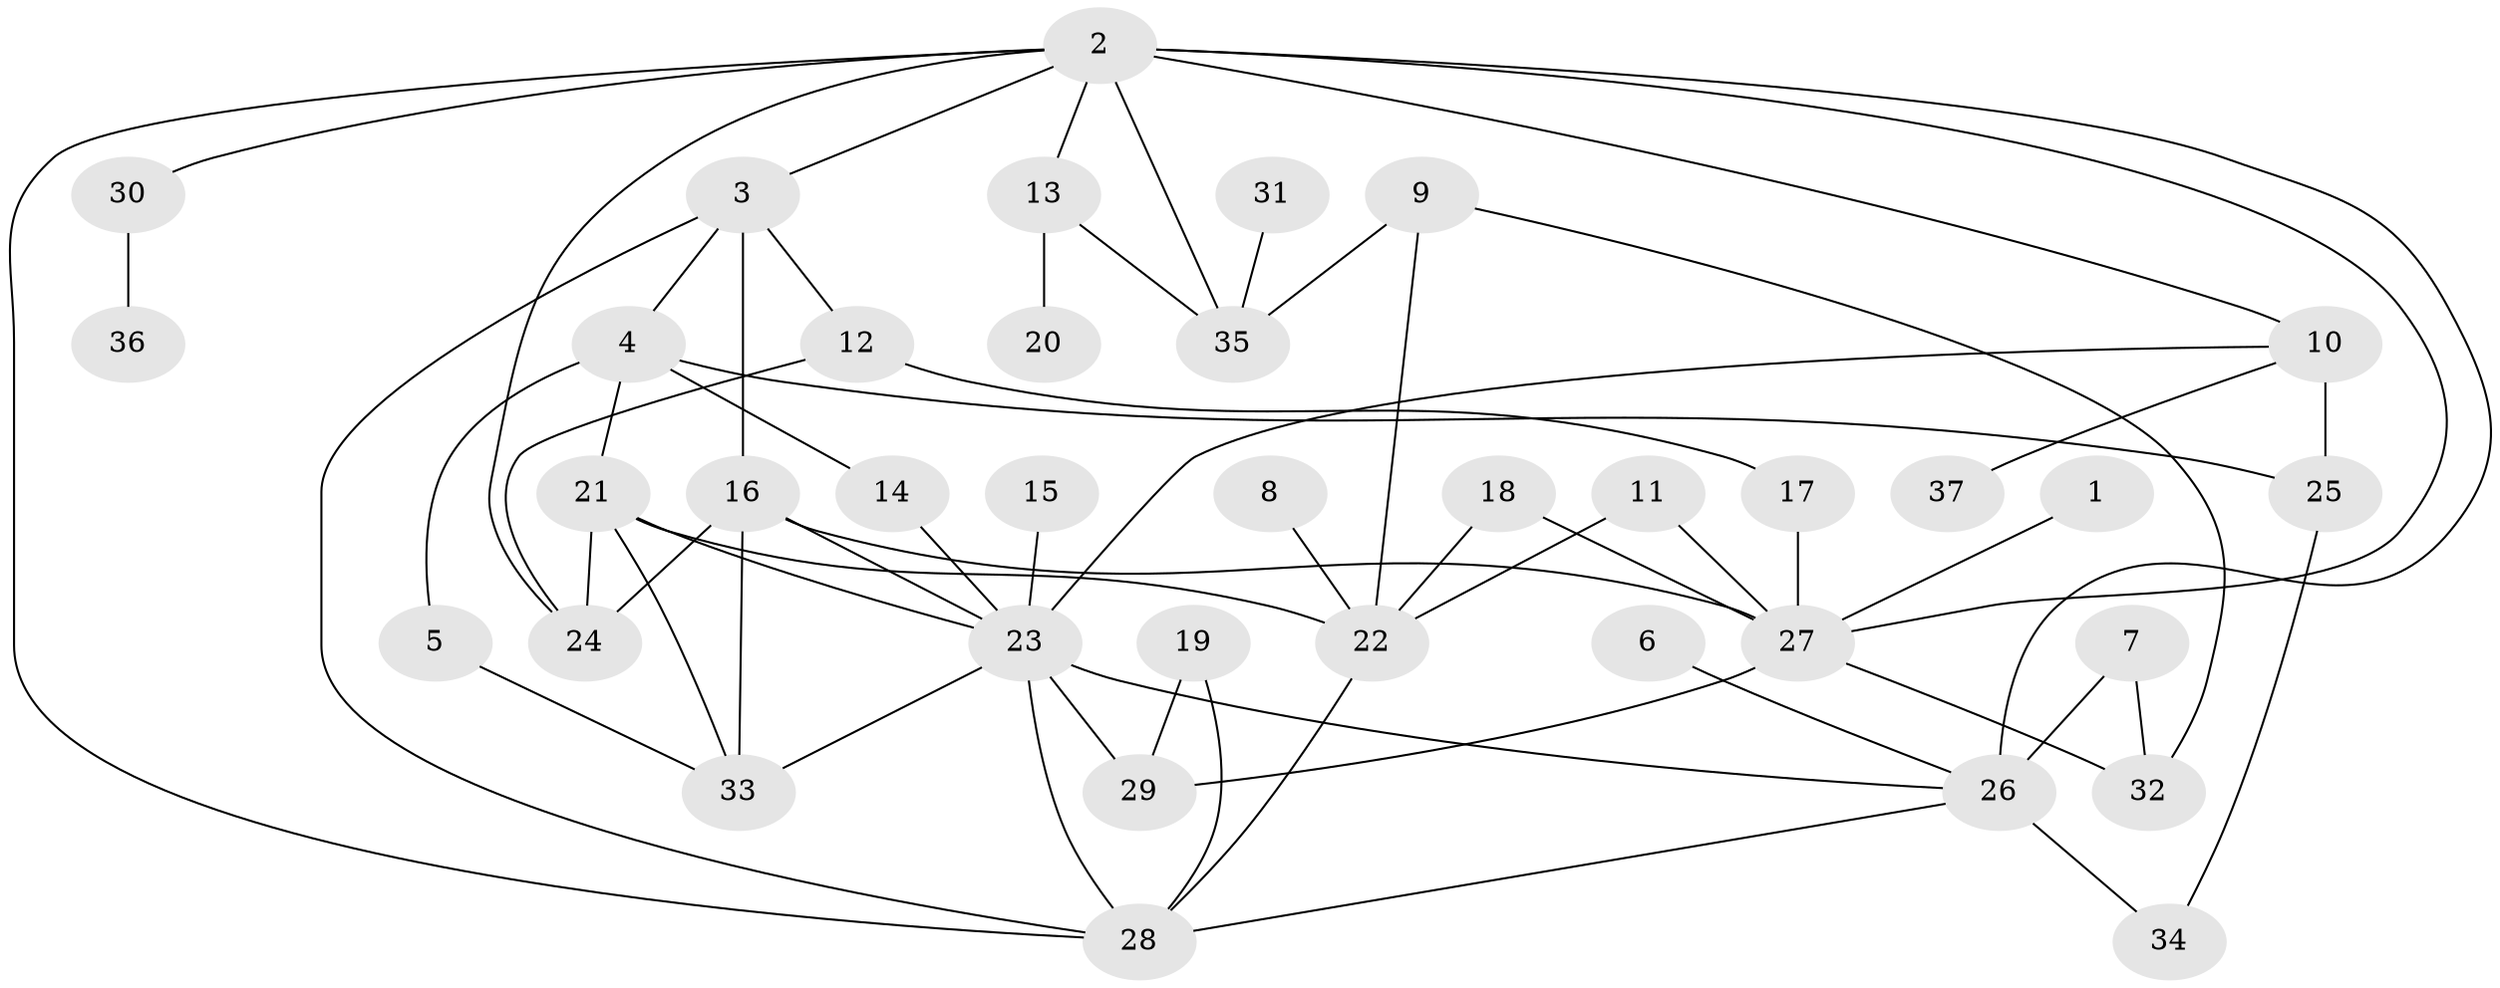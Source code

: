 // original degree distribution, {8: 0.013513513513513514, 4: 0.0945945945945946, 7: 0.013513513513513514, 5: 0.08108108108108109, 3: 0.20270270270270271, 1: 0.24324324324324326, 2: 0.3108108108108108, 6: 0.04054054054054054}
// Generated by graph-tools (version 1.1) at 2025/25/03/09/25 03:25:33]
// undirected, 37 vertices, 62 edges
graph export_dot {
graph [start="1"]
  node [color=gray90,style=filled];
  1;
  2;
  3;
  4;
  5;
  6;
  7;
  8;
  9;
  10;
  11;
  12;
  13;
  14;
  15;
  16;
  17;
  18;
  19;
  20;
  21;
  22;
  23;
  24;
  25;
  26;
  27;
  28;
  29;
  30;
  31;
  32;
  33;
  34;
  35;
  36;
  37;
  1 -- 27 [weight=1.0];
  2 -- 3 [weight=1.0];
  2 -- 10 [weight=1.0];
  2 -- 13 [weight=1.0];
  2 -- 24 [weight=1.0];
  2 -- 26 [weight=2.0];
  2 -- 27 [weight=1.0];
  2 -- 28 [weight=1.0];
  2 -- 30 [weight=1.0];
  2 -- 35 [weight=1.0];
  3 -- 4 [weight=1.0];
  3 -- 12 [weight=1.0];
  3 -- 16 [weight=1.0];
  3 -- 28 [weight=1.0];
  4 -- 5 [weight=1.0];
  4 -- 14 [weight=1.0];
  4 -- 21 [weight=1.0];
  4 -- 25 [weight=1.0];
  5 -- 33 [weight=1.0];
  6 -- 26 [weight=1.0];
  7 -- 26 [weight=1.0];
  7 -- 32 [weight=1.0];
  8 -- 22 [weight=1.0];
  9 -- 22 [weight=1.0];
  9 -- 32 [weight=1.0];
  9 -- 35 [weight=1.0];
  10 -- 23 [weight=1.0];
  10 -- 25 [weight=1.0];
  10 -- 37 [weight=1.0];
  11 -- 22 [weight=1.0];
  11 -- 27 [weight=1.0];
  12 -- 17 [weight=1.0];
  12 -- 24 [weight=1.0];
  13 -- 20 [weight=1.0];
  13 -- 35 [weight=1.0];
  14 -- 23 [weight=1.0];
  15 -- 23 [weight=1.0];
  16 -- 23 [weight=1.0];
  16 -- 24 [weight=1.0];
  16 -- 27 [weight=1.0];
  16 -- 33 [weight=1.0];
  17 -- 27 [weight=1.0];
  18 -- 22 [weight=1.0];
  18 -- 27 [weight=1.0];
  19 -- 28 [weight=1.0];
  19 -- 29 [weight=1.0];
  21 -- 22 [weight=1.0];
  21 -- 23 [weight=1.0];
  21 -- 24 [weight=1.0];
  21 -- 33 [weight=1.0];
  22 -- 28 [weight=1.0];
  23 -- 26 [weight=1.0];
  23 -- 28 [weight=1.0];
  23 -- 29 [weight=1.0];
  23 -- 33 [weight=1.0];
  25 -- 34 [weight=1.0];
  26 -- 28 [weight=1.0];
  26 -- 34 [weight=1.0];
  27 -- 29 [weight=1.0];
  27 -- 32 [weight=1.0];
  30 -- 36 [weight=1.0];
  31 -- 35 [weight=1.0];
}
